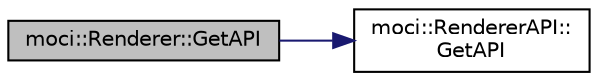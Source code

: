 digraph "moci::Renderer::GetAPI"
{
 // INTERACTIVE_SVG=YES
  edge [fontname="Helvetica",fontsize="10",labelfontname="Helvetica",labelfontsize="10"];
  node [fontname="Helvetica",fontsize="10",shape=record];
  rankdir="LR";
  Node0 [label="moci::Renderer::GetAPI",height=0.2,width=0.4,color="black", fillcolor="grey75", style="filled", fontcolor="black"];
  Node0 -> Node1 [color="midnightblue",fontsize="10",style="solid",fontname="Helvetica"];
  Node1 [label="moci::RendererAPI::\lGetAPI",height=0.2,width=0.4,color="black", fillcolor="white", style="filled",URL="$classmoci_1_1RendererAPI.html#a745b7e404d105ac498c8bcd1d376aa04"];
}
